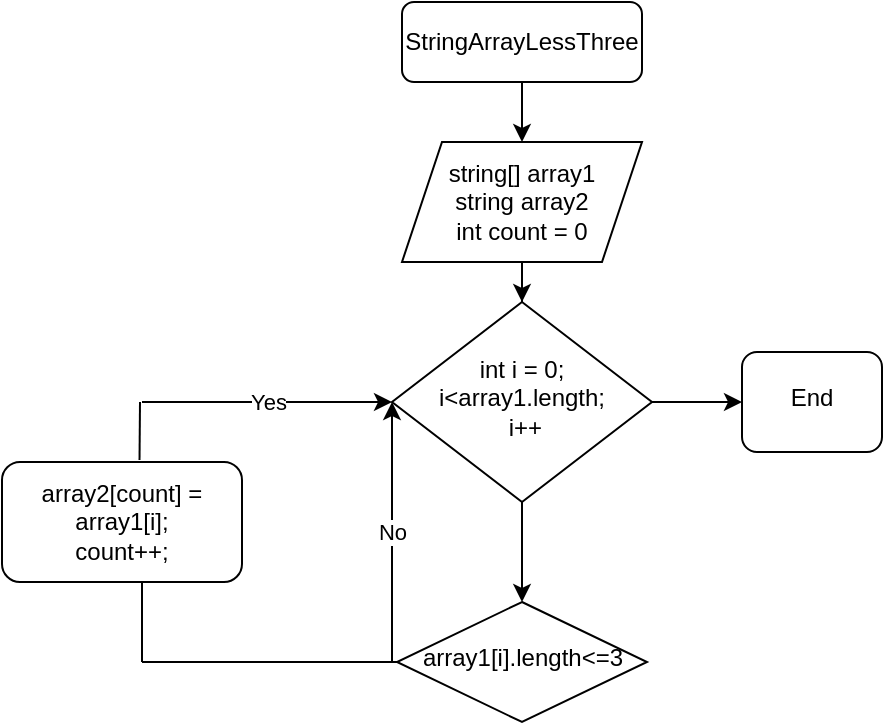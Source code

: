 <mxfile version="20.8.20" type="device"><diagram id="C5RBs43oDa-KdzZeNtuy" name="Page-1"><mxGraphModel dx="1050" dy="550" grid="1" gridSize="10" guides="1" tooltips="1" connect="1" arrows="1" fold="1" page="1" pageScale="1" pageWidth="827" pageHeight="1169" math="0" shadow="0"><root><mxCell id="WIyWlLk6GJQsqaUBKTNV-0"/><mxCell id="WIyWlLk6GJQsqaUBKTNV-1" parent="WIyWlLk6GJQsqaUBKTNV-0"/><mxCell id="W2Ih_dqX4gq5JHF__TYT-2" value="" style="edgeStyle=orthogonalEdgeStyle;rounded=0;orthogonalLoop=1;jettySize=auto;html=1;" edge="1" parent="WIyWlLk6GJQsqaUBKTNV-1" source="WIyWlLk6GJQsqaUBKTNV-3" target="W2Ih_dqX4gq5JHF__TYT-0"><mxGeometry relative="1" as="geometry"/></mxCell><mxCell id="WIyWlLk6GJQsqaUBKTNV-3" value="StringArrayLessThree" style="rounded=1;whiteSpace=wrap;html=1;fontSize=12;glass=0;strokeWidth=1;shadow=0;" parent="WIyWlLk6GJQsqaUBKTNV-1" vertex="1"><mxGeometry x="330" y="100" width="120" height="40" as="geometry"/></mxCell><mxCell id="W2Ih_dqX4gq5JHF__TYT-4" value="" style="edgeStyle=orthogonalEdgeStyle;rounded=0;orthogonalLoop=1;jettySize=auto;html=1;" edge="1" parent="WIyWlLk6GJQsqaUBKTNV-1" source="WIyWlLk6GJQsqaUBKTNV-10" target="W2Ih_dqX4gq5JHF__TYT-3"><mxGeometry relative="1" as="geometry"/></mxCell><mxCell id="W2Ih_dqX4gq5JHF__TYT-25" value="" style="edgeStyle=orthogonalEdgeStyle;rounded=0;orthogonalLoop=1;jettySize=auto;html=1;" edge="1" parent="WIyWlLk6GJQsqaUBKTNV-1" source="WIyWlLk6GJQsqaUBKTNV-10" target="W2Ih_dqX4gq5JHF__TYT-24"><mxGeometry relative="1" as="geometry"/></mxCell><mxCell id="WIyWlLk6GJQsqaUBKTNV-10" value="int i = 0; i&amp;lt;array1.length;&lt;br&gt;&amp;nbsp;i++" style="rhombus;whiteSpace=wrap;html=1;shadow=0;fontFamily=Helvetica;fontSize=12;align=center;strokeWidth=1;spacing=6;spacingTop=-4;" parent="WIyWlLk6GJQsqaUBKTNV-1" vertex="1"><mxGeometry x="325" y="250" width="130" height="100" as="geometry"/></mxCell><mxCell id="W2Ih_dqX4gq5JHF__TYT-1" value="" style="edgeStyle=orthogonalEdgeStyle;rounded=0;orthogonalLoop=1;jettySize=auto;html=1;" edge="1" parent="WIyWlLk6GJQsqaUBKTNV-1" source="W2Ih_dqX4gq5JHF__TYT-0" target="WIyWlLk6GJQsqaUBKTNV-10"><mxGeometry relative="1" as="geometry"/></mxCell><mxCell id="W2Ih_dqX4gq5JHF__TYT-0" value="string[] array1&lt;br&gt;string array2&lt;br&gt;int count = 0" style="shape=parallelogram;perimeter=parallelogramPerimeter;whiteSpace=wrap;html=1;fixedSize=1;" vertex="1" parent="WIyWlLk6GJQsqaUBKTNV-1"><mxGeometry x="330" y="170" width="120" height="60" as="geometry"/></mxCell><mxCell id="W2Ih_dqX4gq5JHF__TYT-3" value="array1[i].length&amp;lt;=3" style="rhombus;whiteSpace=wrap;html=1;shadow=0;fontFamily=Helvetica;fontSize=12;align=center;strokeWidth=1;spacing=6;spacingTop=-4;" vertex="1" parent="WIyWlLk6GJQsqaUBKTNV-1"><mxGeometry x="327.5" y="400" width="125" height="60" as="geometry"/></mxCell><mxCell id="W2Ih_dqX4gq5JHF__TYT-5" value="" style="endArrow=none;html=1;rounded=0;entryX=0;entryY=0.5;entryDx=0;entryDy=0;" edge="1" parent="WIyWlLk6GJQsqaUBKTNV-1" target="W2Ih_dqX4gq5JHF__TYT-3"><mxGeometry width="50" height="50" relative="1" as="geometry"><mxPoint x="270" y="430" as="sourcePoint"/><mxPoint x="410" y="300" as="targetPoint"/></mxGeometry></mxCell><mxCell id="W2Ih_dqX4gq5JHF__TYT-11" value="" style="endArrow=none;html=1;rounded=0;" edge="1" parent="WIyWlLk6GJQsqaUBKTNV-1"><mxGeometry width="50" height="50" relative="1" as="geometry"><mxPoint x="270" y="430" as="sourcePoint"/><mxPoint x="270" y="430" as="targetPoint"/><Array as="points"><mxPoint x="200" y="430"/></Array></mxGeometry></mxCell><mxCell id="W2Ih_dqX4gq5JHF__TYT-14" value="array2[count] = array1[i];&lt;br&gt;count++;" style="rounded=1;whiteSpace=wrap;html=1;" vertex="1" parent="WIyWlLk6GJQsqaUBKTNV-1"><mxGeometry x="130" y="330" width="120" height="60" as="geometry"/></mxCell><mxCell id="W2Ih_dqX4gq5JHF__TYT-16" value="" style="endArrow=none;html=1;rounded=0;" edge="1" parent="WIyWlLk6GJQsqaUBKTNV-1"><mxGeometry width="50" height="50" relative="1" as="geometry"><mxPoint x="200" y="430" as="sourcePoint"/><mxPoint x="200" y="390" as="targetPoint"/></mxGeometry></mxCell><mxCell id="W2Ih_dqX4gq5JHF__TYT-17" value="" style="endArrow=none;html=1;rounded=0;exitX=0.573;exitY=-0.017;exitDx=0;exitDy=0;exitPerimeter=0;" edge="1" parent="WIyWlLk6GJQsqaUBKTNV-1" source="W2Ih_dqX4gq5JHF__TYT-14"><mxGeometry width="50" height="50" relative="1" as="geometry"><mxPoint x="440" y="340" as="sourcePoint"/><mxPoint x="199" y="300" as="targetPoint"/></mxGeometry></mxCell><mxCell id="W2Ih_dqX4gq5JHF__TYT-18" value="" style="endArrow=classic;html=1;rounded=0;entryX=0;entryY=0.5;entryDx=0;entryDy=0;" edge="1" parent="WIyWlLk6GJQsqaUBKTNV-1" target="WIyWlLk6GJQsqaUBKTNV-10"><mxGeometry relative="1" as="geometry"><mxPoint x="200" y="300" as="sourcePoint"/><mxPoint x="290" y="240" as="targetPoint"/></mxGeometry></mxCell><mxCell id="W2Ih_dqX4gq5JHF__TYT-19" value="Yes" style="edgeLabel;resizable=0;html=1;align=center;verticalAlign=middle;" connectable="0" vertex="1" parent="W2Ih_dqX4gq5JHF__TYT-18"><mxGeometry relative="1" as="geometry"/></mxCell><mxCell id="W2Ih_dqX4gq5JHF__TYT-22" value="" style="endArrow=classic;html=1;rounded=0;entryX=0;entryY=0.5;entryDx=0;entryDy=0;" edge="1" parent="WIyWlLk6GJQsqaUBKTNV-1" target="WIyWlLk6GJQsqaUBKTNV-10"><mxGeometry relative="1" as="geometry"><mxPoint x="325" y="430" as="sourcePoint"/><mxPoint x="510" y="310" as="targetPoint"/></mxGeometry></mxCell><mxCell id="W2Ih_dqX4gq5JHF__TYT-23" value="No" style="edgeLabel;resizable=0;html=1;align=center;verticalAlign=middle;" connectable="0" vertex="1" parent="W2Ih_dqX4gq5JHF__TYT-22"><mxGeometry relative="1" as="geometry"/></mxCell><mxCell id="W2Ih_dqX4gq5JHF__TYT-24" value="End" style="rounded=1;whiteSpace=wrap;html=1;shadow=0;strokeWidth=1;spacing=6;spacingTop=-4;" vertex="1" parent="WIyWlLk6GJQsqaUBKTNV-1"><mxGeometry x="500" y="275" width="70" height="50" as="geometry"/></mxCell></root></mxGraphModel></diagram></mxfile>
